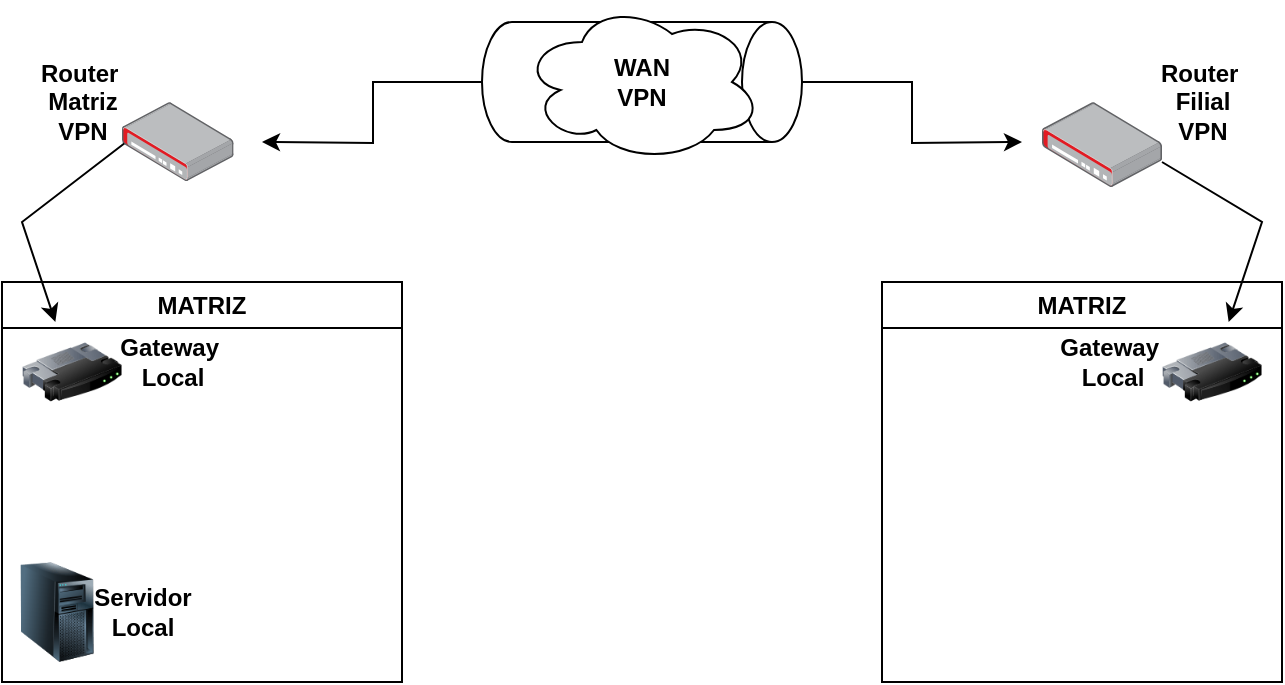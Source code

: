 <mxfile version="26.2.13">
  <diagram name="Página-1" id="ynwxGzCLStBUMz1kKpVX">
    <mxGraphModel dx="816" dy="449" grid="1" gridSize="10" guides="1" tooltips="1" connect="1" arrows="1" fold="1" page="1" pageScale="1" pageWidth="827" pageHeight="1169" math="0" shadow="0">
      <root>
        <mxCell id="0" />
        <mxCell id="1" parent="0" />
        <mxCell id="HhU7iXIxzuwV2iz612nP-14" style="edgeStyle=orthogonalEdgeStyle;rounded=0;orthogonalLoop=1;jettySize=auto;html=1;exitX=0.5;exitY=1;exitDx=0;exitDy=0;exitPerimeter=0;" edge="1" parent="1" source="HhU7iXIxzuwV2iz612nP-1">
          <mxGeometry relative="1" as="geometry">
            <mxPoint x="210" y="160" as="targetPoint" />
          </mxGeometry>
        </mxCell>
        <mxCell id="HhU7iXIxzuwV2iz612nP-15" style="edgeStyle=orthogonalEdgeStyle;rounded=0;orthogonalLoop=1;jettySize=auto;html=1;exitX=0.5;exitY=0;exitDx=0;exitDy=0;exitPerimeter=0;" edge="1" parent="1" source="HhU7iXIxzuwV2iz612nP-1">
          <mxGeometry relative="1" as="geometry">
            <mxPoint x="590" y="160" as="targetPoint" />
          </mxGeometry>
        </mxCell>
        <mxCell id="HhU7iXIxzuwV2iz612nP-1" value="" style="shape=cylinder3;whiteSpace=wrap;html=1;boundedLbl=1;backgroundOutline=1;size=15;rotation=90;" vertex="1" parent="1">
          <mxGeometry x="370" y="50" width="60" height="160" as="geometry" />
        </mxCell>
        <mxCell id="HhU7iXIxzuwV2iz612nP-3" value="&lt;b&gt;WAN&lt;br&gt;VPN&lt;/b&gt;" style="ellipse;shape=cloud;whiteSpace=wrap;html=1;" vertex="1" parent="1">
          <mxGeometry x="340" y="90" width="120" height="80" as="geometry" />
        </mxCell>
        <mxCell id="HhU7iXIxzuwV2iz612nP-10" value="MATRIZ" style="swimlane;whiteSpace=wrap;html=1;" vertex="1" parent="1">
          <mxGeometry x="80" y="230" width="200" height="200" as="geometry" />
        </mxCell>
        <mxCell id="HhU7iXIxzuwV2iz612nP-17" value="&lt;b&gt;Gateway&amp;nbsp;&lt;/b&gt;&lt;div&gt;&lt;b&gt;Local&lt;/b&gt;&lt;/div&gt;" style="text;html=1;align=center;verticalAlign=middle;resizable=0;points=[];autosize=1;strokeColor=none;fillColor=none;" vertex="1" parent="HhU7iXIxzuwV2iz612nP-10">
          <mxGeometry x="45" y="20" width="80" height="40" as="geometry" />
        </mxCell>
        <mxCell id="HhU7iXIxzuwV2iz612nP-4" value="" style="image;html=1;image=img/lib/clip_art/networking/Router_128x128.png" vertex="1" parent="HhU7iXIxzuwV2iz612nP-10">
          <mxGeometry x="10" y="20" width="50" height="50" as="geometry" />
        </mxCell>
        <mxCell id="HhU7iXIxzuwV2iz612nP-25" value="" style="image;html=1;image=img/lib/clip_art/computers/Server_Tower_128x128.png" vertex="1" parent="HhU7iXIxzuwV2iz612nP-10">
          <mxGeometry y="140" width="55" height="50" as="geometry" />
        </mxCell>
        <mxCell id="HhU7iXIxzuwV2iz612nP-26" value="&lt;b&gt;Servidor&lt;br&gt;Local&lt;/b&gt;" style="text;html=1;align=center;verticalAlign=middle;resizable=0;points=[];autosize=1;strokeColor=none;fillColor=none;" vertex="1" parent="HhU7iXIxzuwV2iz612nP-10">
          <mxGeometry x="35" y="145" width="70" height="40" as="geometry" />
        </mxCell>
        <mxCell id="HhU7iXIxzuwV2iz612nP-12" value="&lt;b&gt;Router&amp;nbsp;&lt;br&gt;Matriz&lt;br&gt;VPN&lt;/b&gt;" style="text;html=1;align=center;verticalAlign=middle;resizable=0;points=[];autosize=1;strokeColor=none;fillColor=none;" vertex="1" parent="1">
          <mxGeometry x="90" y="110" width="60" height="60" as="geometry" />
        </mxCell>
        <mxCell id="HhU7iXIxzuwV2iz612nP-13" value="&lt;b&gt;Router&amp;nbsp;&lt;br&gt;Filial&lt;br&gt;VPN&lt;/b&gt;" style="text;html=1;align=center;verticalAlign=middle;resizable=0;points=[];autosize=1;strokeColor=none;fillColor=none;" vertex="1" parent="1">
          <mxGeometry x="650" y="110" width="60" height="60" as="geometry" />
        </mxCell>
        <mxCell id="HhU7iXIxzuwV2iz612nP-18" value="" style="image;points=[];aspect=fixed;html=1;align=center;shadow=0;dashed=0;image=img/lib/allied_telesis/security/Router_VPN.svg;" vertex="1" parent="1">
          <mxGeometry x="140" y="140" width="55.8" height="39.6" as="geometry" />
        </mxCell>
        <mxCell id="HhU7iXIxzuwV2iz612nP-19" value="" style="image;points=[];aspect=fixed;html=1;align=center;shadow=0;dashed=0;image=img/lib/allied_telesis/security/Router_VPN.svg;" vertex="1" parent="1">
          <mxGeometry x="600" y="140" width="60" height="42.58" as="geometry" />
        </mxCell>
        <mxCell id="HhU7iXIxzuwV2iz612nP-20" value="MATRIZ" style="swimlane;whiteSpace=wrap;html=1;" vertex="1" parent="1">
          <mxGeometry x="520" y="230" width="200" height="200" as="geometry" />
        </mxCell>
        <mxCell id="HhU7iXIxzuwV2iz612nP-21" value="&lt;b&gt;Gateway&amp;nbsp;&lt;/b&gt;&lt;div&gt;&lt;b&gt;Local&lt;/b&gt;&lt;/div&gt;" style="text;html=1;align=center;verticalAlign=middle;resizable=0;points=[];autosize=1;strokeColor=none;fillColor=none;" vertex="1" parent="HhU7iXIxzuwV2iz612nP-20">
          <mxGeometry x="75" y="20" width="80" height="40" as="geometry" />
        </mxCell>
        <mxCell id="HhU7iXIxzuwV2iz612nP-22" value="" style="image;html=1;image=img/lib/clip_art/networking/Router_128x128.png" vertex="1" parent="HhU7iXIxzuwV2iz612nP-20">
          <mxGeometry x="140" y="20" width="50" height="50" as="geometry" />
        </mxCell>
        <mxCell id="HhU7iXIxzuwV2iz612nP-23" value="" style="endArrow=classic;html=1;rounded=0;exitX=0.148;exitY=0.988;exitDx=0;exitDy=0;exitPerimeter=0;" edge="1" parent="1" target="HhU7iXIxzuwV2iz612nP-22">
          <mxGeometry width="50" height="50" relative="1" as="geometry">
            <mxPoint x="660.0" y="170.0" as="sourcePoint" />
            <mxPoint x="421.12" y="270.72" as="targetPoint" />
            <Array as="points">
              <mxPoint x="710" y="200" />
            </Array>
          </mxGeometry>
        </mxCell>
        <mxCell id="HhU7iXIxzuwV2iz612nP-24" value="" style="endArrow=classic;html=1;rounded=0;exitX=0.02;exitY=0.523;exitDx=0;exitDy=0;exitPerimeter=0;" edge="1" parent="1" source="HhU7iXIxzuwV2iz612nP-18" target="HhU7iXIxzuwV2iz612nP-4">
          <mxGeometry width="50" height="50" relative="1" as="geometry">
            <mxPoint x="670.0" y="180.0" as="sourcePoint" />
            <mxPoint x="703" y="260" as="targetPoint" />
            <Array as="points">
              <mxPoint x="90" y="200" />
            </Array>
          </mxGeometry>
        </mxCell>
      </root>
    </mxGraphModel>
  </diagram>
</mxfile>
